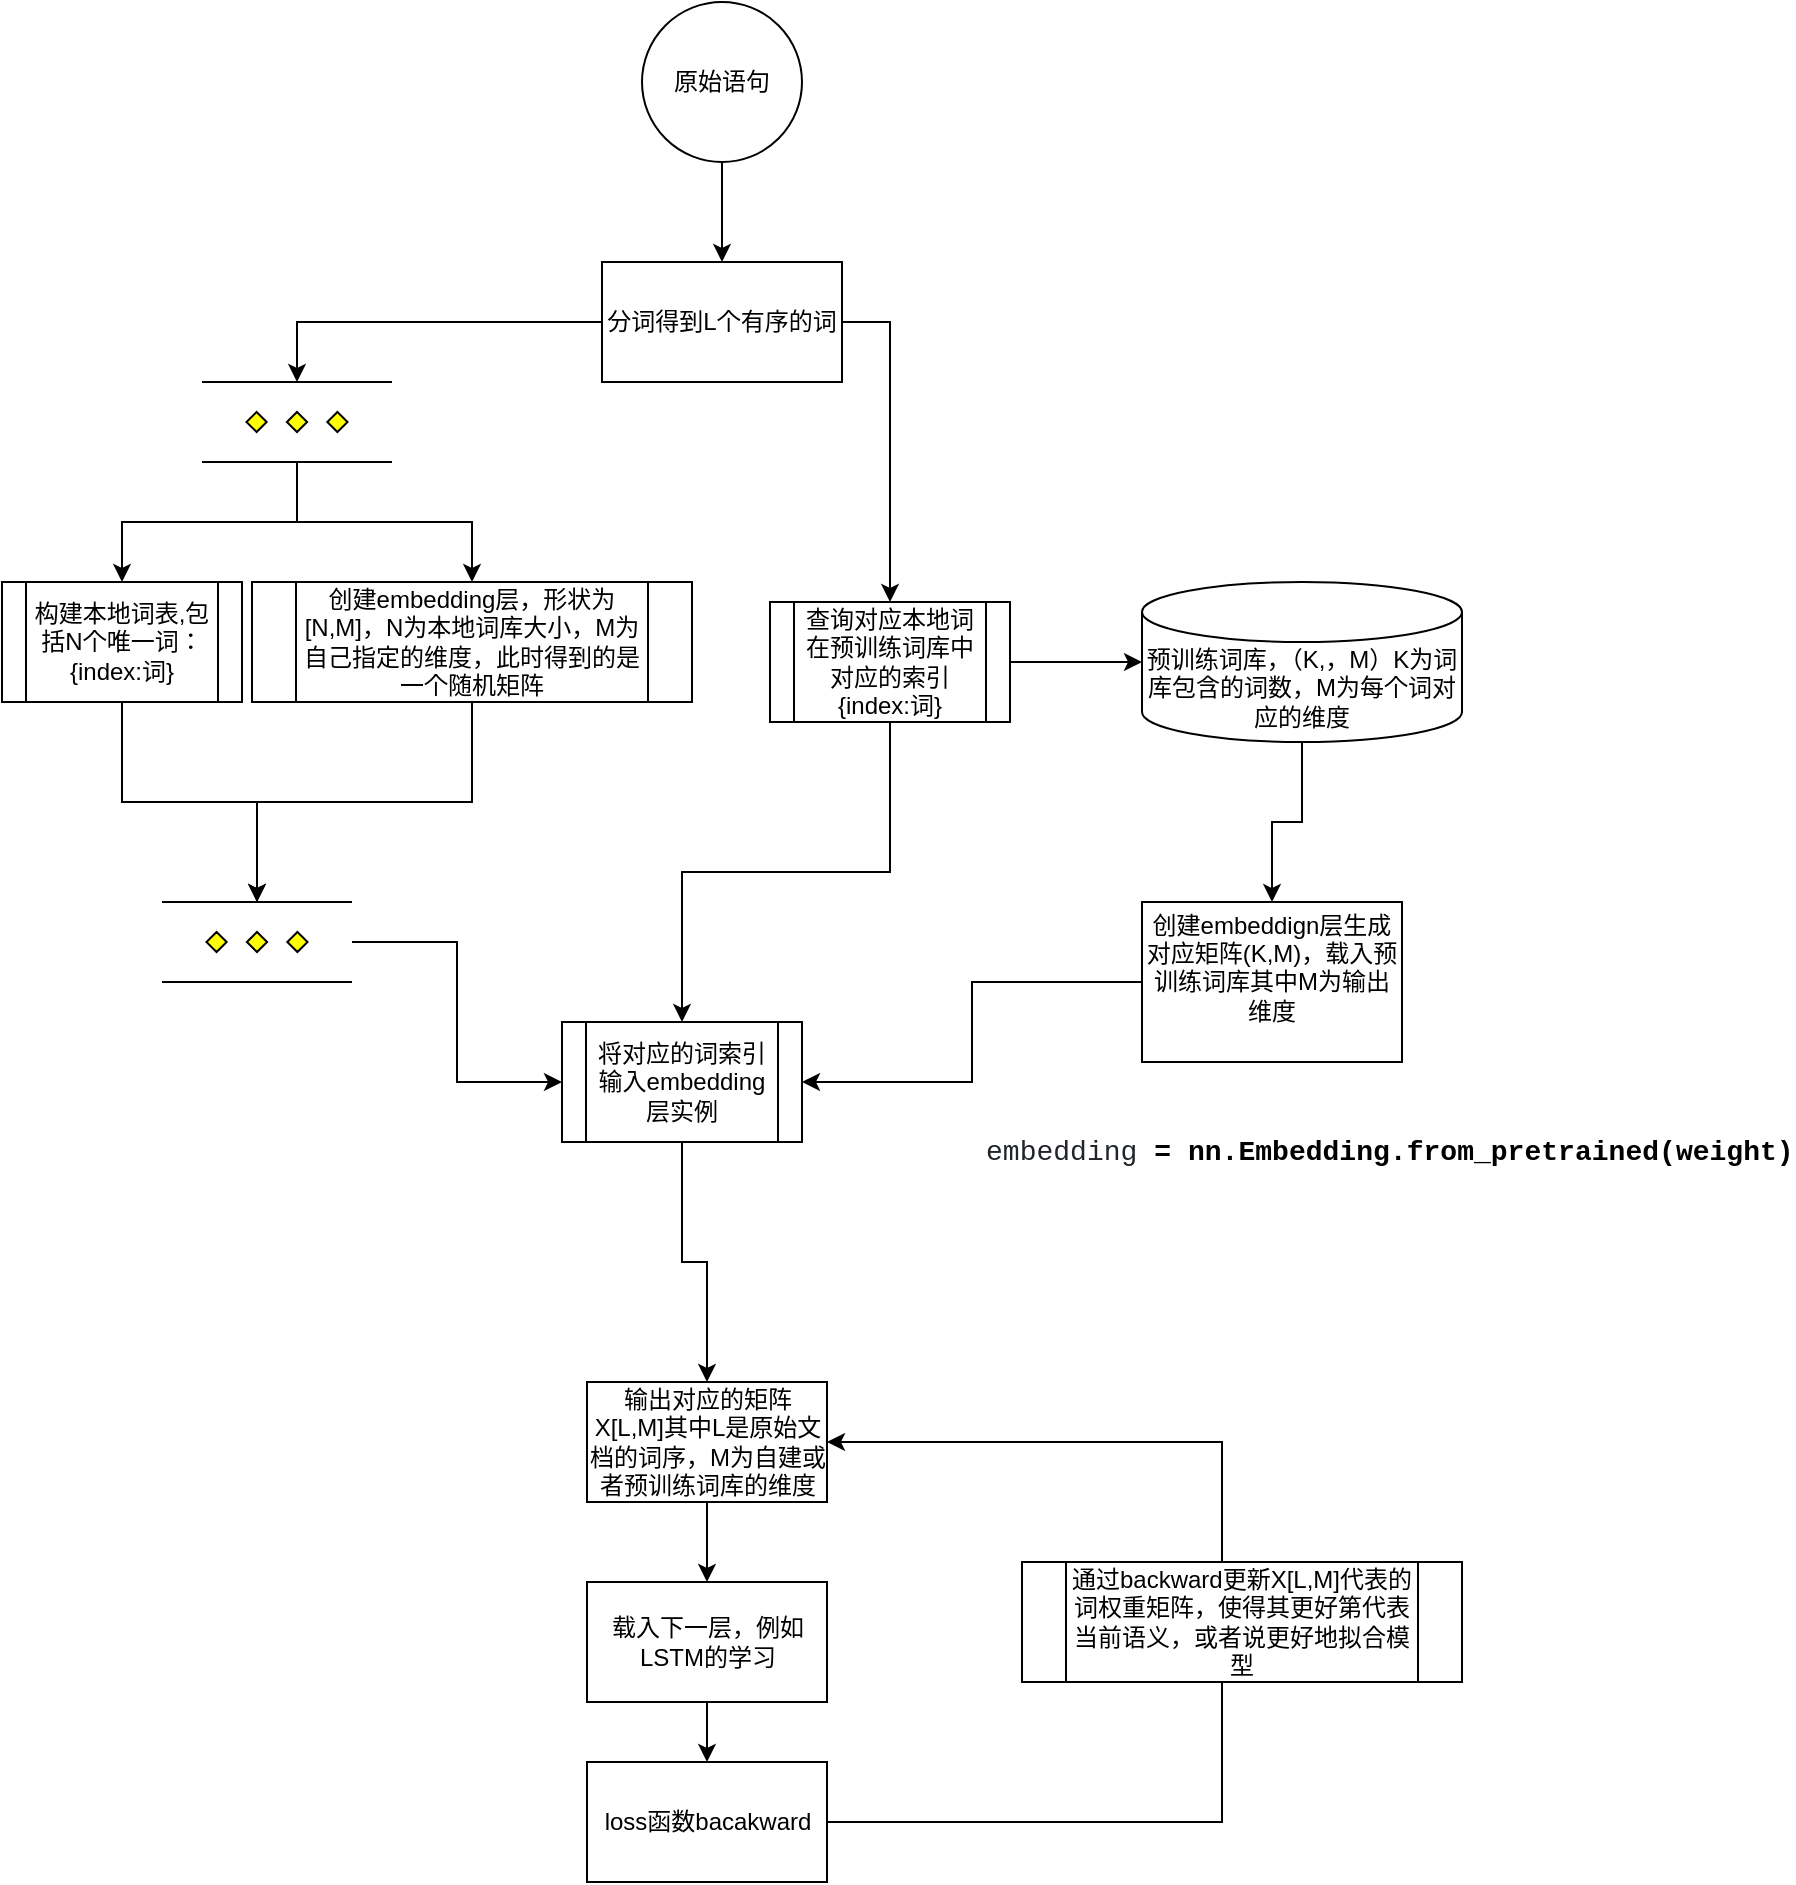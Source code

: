 <mxfile version="23.1.5" type="device">
  <diagram name="第 1 页" id="PI6dieHw3Ls8ITupRyyz">
    <mxGraphModel dx="2074" dy="2005" grid="1" gridSize="10" guides="1" tooltips="1" connect="1" arrows="1" fold="1" page="1" pageScale="1" pageWidth="827" pageHeight="1169" math="0" shadow="0">
      <root>
        <mxCell id="0" />
        <mxCell id="1" parent="0" />
        <mxCell id="3aLeghFOEpfr9LKDKRxO-3" style="edgeStyle=orthogonalEdgeStyle;rounded=0;orthogonalLoop=1;jettySize=auto;html=1;entryX=0.5;entryY=0;entryDx=0;entryDy=0;" edge="1" parent="1" source="3aLeghFOEpfr9LKDKRxO-1" target="3aLeghFOEpfr9LKDKRxO-2">
          <mxGeometry relative="1" as="geometry" />
        </mxCell>
        <mxCell id="3aLeghFOEpfr9LKDKRxO-1" value="原始语句" style="ellipse;whiteSpace=wrap;html=1;aspect=fixed;" vertex="1" parent="1">
          <mxGeometry x="350" y="-10" width="80" height="80" as="geometry" />
        </mxCell>
        <mxCell id="3aLeghFOEpfr9LKDKRxO-6" style="edgeStyle=orthogonalEdgeStyle;rounded=0;orthogonalLoop=1;jettySize=auto;html=1;entryX=0.5;entryY=0;entryDx=0;entryDy=0;entryPerimeter=0;" edge="1" parent="1" source="3aLeghFOEpfr9LKDKRxO-2" target="3aLeghFOEpfr9LKDKRxO-40">
          <mxGeometry relative="1" as="geometry">
            <mxPoint x="270" y="280" as="targetPoint" />
          </mxGeometry>
        </mxCell>
        <mxCell id="3aLeghFOEpfr9LKDKRxO-21" style="edgeStyle=orthogonalEdgeStyle;rounded=0;orthogonalLoop=1;jettySize=auto;html=1;exitX=1;exitY=0.5;exitDx=0;exitDy=0;" edge="1" parent="1" source="3aLeghFOEpfr9LKDKRxO-2" target="3aLeghFOEpfr9LKDKRxO-14">
          <mxGeometry relative="1" as="geometry" />
        </mxCell>
        <mxCell id="3aLeghFOEpfr9LKDKRxO-2" value="分词得到L个有序的词" style="rounded=0;whiteSpace=wrap;html=1;" vertex="1" parent="1">
          <mxGeometry x="330" y="120" width="120" height="60" as="geometry" />
        </mxCell>
        <mxCell id="3aLeghFOEpfr9LKDKRxO-20" style="edgeStyle=orthogonalEdgeStyle;rounded=0;orthogonalLoop=1;jettySize=auto;html=1;" edge="1" parent="1" source="3aLeghFOEpfr9LKDKRxO-9" target="3aLeghFOEpfr9LKDKRxO-18">
          <mxGeometry relative="1" as="geometry" />
        </mxCell>
        <mxCell id="3aLeghFOEpfr9LKDKRxO-9" value="创建embeddign层生成对应矩阵(K,M)，载入预训练词库其中M为输出维度&lt;div&gt;&lt;br/&gt;&lt;/div&gt;" style="rounded=0;whiteSpace=wrap;html=1;" vertex="1" parent="1">
          <mxGeometry x="600" y="440" width="130" height="80" as="geometry" />
        </mxCell>
        <mxCell id="3aLeghFOEpfr9LKDKRxO-12" value="构建本地词表,包括N个唯一词：&lt;br&gt;{index:词}" style="shape=process;whiteSpace=wrap;html=1;backgroundOutline=1;" vertex="1" parent="1">
          <mxGeometry x="30" y="280" width="120" height="60" as="geometry" />
        </mxCell>
        <mxCell id="3aLeghFOEpfr9LKDKRxO-17" style="edgeStyle=orthogonalEdgeStyle;rounded=0;orthogonalLoop=1;jettySize=auto;html=1;entryX=0.5;entryY=0;entryDx=0;entryDy=0;exitX=0.5;exitY=1;exitDx=0;exitDy=0;exitPerimeter=0;" edge="1" parent="1" source="3aLeghFOEpfr9LKDKRxO-13" target="3aLeghFOEpfr9LKDKRxO-9">
          <mxGeometry relative="1" as="geometry" />
        </mxCell>
        <mxCell id="3aLeghFOEpfr9LKDKRxO-13" value="预训练词库，（K,，M）K为词库包含的词数，M为每个词对应的维度" style="shape=cylinder3;whiteSpace=wrap;html=1;boundedLbl=1;backgroundOutline=1;size=15;" vertex="1" parent="1">
          <mxGeometry x="600" y="280" width="160" height="80" as="geometry" />
        </mxCell>
        <mxCell id="3aLeghFOEpfr9LKDKRxO-19" style="edgeStyle=orthogonalEdgeStyle;rounded=0;orthogonalLoop=1;jettySize=auto;html=1;" edge="1" parent="1" source="3aLeghFOEpfr9LKDKRxO-14" target="3aLeghFOEpfr9LKDKRxO-18">
          <mxGeometry relative="1" as="geometry" />
        </mxCell>
        <mxCell id="3aLeghFOEpfr9LKDKRxO-14" value="查询对应本地词在预训练词库中对应的索引{index:词}" style="shape=process;whiteSpace=wrap;html=1;backgroundOutline=1;" vertex="1" parent="1">
          <mxGeometry x="414" y="290" width="120" height="60" as="geometry" />
        </mxCell>
        <mxCell id="3aLeghFOEpfr9LKDKRxO-15" style="edgeStyle=orthogonalEdgeStyle;rounded=0;orthogonalLoop=1;jettySize=auto;html=1;entryX=0;entryY=0.5;entryDx=0;entryDy=0;entryPerimeter=0;" edge="1" parent="1" source="3aLeghFOEpfr9LKDKRxO-14" target="3aLeghFOEpfr9LKDKRxO-13">
          <mxGeometry relative="1" as="geometry" />
        </mxCell>
        <mxCell id="3aLeghFOEpfr9LKDKRxO-18" value="将对应的词索引输入embedding层实例" style="shape=process;whiteSpace=wrap;html=1;backgroundOutline=1;" vertex="1" parent="1">
          <mxGeometry x="310" y="500" width="120" height="60" as="geometry" />
        </mxCell>
        <mxCell id="3aLeghFOEpfr9LKDKRxO-22" value="&lt;span style=&quot;border-color: var(--border-color); font-style: normal; font-variant-ligatures: normal; font-variant-caps: normal; font-weight: 400; orphans: 2; text-indent: 0px; text-transform: none; widows: 2; word-spacing: 0px; -webkit-text-stroke-width: 0px; background-color: initial; text-decoration-thickness: initial; text-decoration-style: initial; text-decoration-color: initial; color: rgb(33, 37, 41); font-family: IBMPlexMono, SFMono-Regular, Menlo, Monaco, Consolas, &amp;quot;Liberation Mono&amp;quot;, &amp;quot;Courier New&amp;quot;, monospace; font-size: 14px; letter-spacing: 0.01px; text-align: left;&quot;&gt;embedding&lt;span&gt;&amp;nbsp;&lt;/span&gt;&lt;/span&gt;&lt;span class=&quot;o&quot; style=&quot;border-color: var(--border-color); color: rgb(0, 0, 0); font-style: normal; font-variant-ligatures: normal; font-variant-caps: normal; orphans: 2; text-indent: 0px; text-transform: none; widows: 2; word-spacing: 0px; -webkit-text-stroke-width: 0px; background-color: initial; text-decoration-thickness: initial; text-decoration-style: initial; text-decoration-color: initial; font-family: IBMPlexMono, SFMono-Regular, Menlo, Monaco, Consolas, &amp;quot;Liberation Mono&amp;quot;, &amp;quot;Courier New&amp;quot;, monospace; font-size: 14px; letter-spacing: 0.01px; text-align: left; box-sizing: border-box; font-weight: bold;&quot;&gt;=&lt;/span&gt;&lt;span style=&quot;border-color: var(--border-color); font-style: normal; font-variant-ligatures: normal; font-variant-caps: normal; font-weight: 400; orphans: 2; text-indent: 0px; text-transform: none; widows: 2; word-spacing: 0px; -webkit-text-stroke-width: 0px; background-color: initial; text-decoration-thickness: initial; text-decoration-style: initial; text-decoration-color: initial; color: rgb(33, 37, 41); font-family: IBMPlexMono, SFMono-Regular, Menlo, Monaco, Consolas, &amp;quot;Liberation Mono&amp;quot;, &amp;quot;Courier New&amp;quot;, monospace; font-size: 14px; letter-spacing: 0.01px; text-align: left;&quot;&gt;&lt;span&gt;&amp;nbsp;&lt;/span&gt;&lt;/span&gt;&lt;span class=&quot;n&quot; style=&quot;border-color: var(--border-color); color: rgb(0, 0, 0); font-style: normal; font-variant-ligatures: normal; font-variant-caps: normal; orphans: 2; text-indent: 0px; text-transform: none; widows: 2; word-spacing: 0px; -webkit-text-stroke-width: 0px; background-color: initial; text-decoration-thickness: initial; text-decoration-style: initial; text-decoration-color: initial; font-family: IBMPlexMono, SFMono-Regular, Menlo, Monaco, Consolas, &amp;quot;Liberation Mono&amp;quot;, &amp;quot;Courier New&amp;quot;, monospace; font-size: 14px; letter-spacing: 0.01px; text-align: left; box-sizing: border-box; font-weight: bold;&quot;&gt;nn&lt;/span&gt;&lt;span class=&quot;o&quot; style=&quot;border-color: var(--border-color); color: rgb(0, 0, 0); font-style: normal; font-variant-ligatures: normal; font-variant-caps: normal; orphans: 2; text-indent: 0px; text-transform: none; widows: 2; word-spacing: 0px; -webkit-text-stroke-width: 0px; background-color: initial; text-decoration-thickness: initial; text-decoration-style: initial; text-decoration-color: initial; font-family: IBMPlexMono, SFMono-Regular, Menlo, Monaco, Consolas, &amp;quot;Liberation Mono&amp;quot;, &amp;quot;Courier New&amp;quot;, monospace; font-size: 14px; letter-spacing: 0.01px; text-align: left; box-sizing: border-box; font-weight: bold;&quot;&gt;.&lt;/span&gt;&lt;span class=&quot;n&quot; style=&quot;border-color: var(--border-color); color: rgb(0, 0, 0); font-style: normal; font-variant-ligatures: normal; font-variant-caps: normal; orphans: 2; text-indent: 0px; text-transform: none; widows: 2; word-spacing: 0px; -webkit-text-stroke-width: 0px; background-color: initial; text-decoration-thickness: initial; text-decoration-style: initial; text-decoration-color: initial; font-family: IBMPlexMono, SFMono-Regular, Menlo, Monaco, Consolas, &amp;quot;Liberation Mono&amp;quot;, &amp;quot;Courier New&amp;quot;, monospace; font-size: 14px; letter-spacing: 0.01px; text-align: left; box-sizing: border-box; font-weight: bold;&quot;&gt;Embedding&lt;/span&gt;&lt;span class=&quot;o&quot; style=&quot;border-color: var(--border-color); color: rgb(0, 0, 0); font-style: normal; font-variant-ligatures: normal; font-variant-caps: normal; orphans: 2; text-indent: 0px; text-transform: none; widows: 2; word-spacing: 0px; -webkit-text-stroke-width: 0px; background-color: initial; text-decoration-thickness: initial; text-decoration-style: initial; text-decoration-color: initial; font-family: IBMPlexMono, SFMono-Regular, Menlo, Monaco, Consolas, &amp;quot;Liberation Mono&amp;quot;, &amp;quot;Courier New&amp;quot;, monospace; font-size: 14px; letter-spacing: 0.01px; text-align: left; box-sizing: border-box; font-weight: bold;&quot;&gt;.&lt;/span&gt;&lt;span class=&quot;n&quot; style=&quot;border-color: var(--border-color); color: rgb(0, 0, 0); font-style: normal; font-variant-ligatures: normal; font-variant-caps: normal; orphans: 2; text-indent: 0px; text-transform: none; widows: 2; word-spacing: 0px; -webkit-text-stroke-width: 0px; background-color: initial; text-decoration-thickness: initial; text-decoration-style: initial; text-decoration-color: initial; font-family: IBMPlexMono, SFMono-Regular, Menlo, Monaco, Consolas, &amp;quot;Liberation Mono&amp;quot;, &amp;quot;Courier New&amp;quot;, monospace; font-size: 14px; letter-spacing: 0.01px; text-align: left; box-sizing: border-box; font-weight: bold;&quot;&gt;from_pretrained&lt;/span&gt;&lt;span class=&quot;p&quot; style=&quot;border-color: var(--border-color); color: rgb(0, 0, 0); font-style: normal; font-variant-ligatures: normal; font-variant-caps: normal; orphans: 2; text-indent: 0px; text-transform: none; widows: 2; word-spacing: 0px; -webkit-text-stroke-width: 0px; background-color: initial; text-decoration-thickness: initial; text-decoration-style: initial; text-decoration-color: initial; font-family: IBMPlexMono, SFMono-Regular, Menlo, Monaco, Consolas, &amp;quot;Liberation Mono&amp;quot;, &amp;quot;Courier New&amp;quot;, monospace; font-size: 14px; letter-spacing: 0.01px; text-align: left; box-sizing: border-box; font-weight: bold;&quot;&gt;(&lt;/span&gt;&lt;span class=&quot;n&quot; style=&quot;border-color: var(--border-color); color: rgb(0, 0, 0); font-style: normal; font-variant-ligatures: normal; font-variant-caps: normal; orphans: 2; text-indent: 0px; text-transform: none; widows: 2; word-spacing: 0px; -webkit-text-stroke-width: 0px; background-color: initial; text-decoration-thickness: initial; text-decoration-style: initial; text-decoration-color: initial; font-family: IBMPlexMono, SFMono-Regular, Menlo, Monaco, Consolas, &amp;quot;Liberation Mono&amp;quot;, &amp;quot;Courier New&amp;quot;, monospace; font-size: 14px; letter-spacing: 0.01px; text-align: left; box-sizing: border-box; font-weight: bold;&quot;&gt;weight&lt;/span&gt;&lt;span class=&quot;p&quot; style=&quot;border-color: var(--border-color); color: rgb(0, 0, 0); font-style: normal; font-variant-ligatures: normal; font-variant-caps: normal; orphans: 2; text-indent: 0px; text-transform: none; widows: 2; word-spacing: 0px; -webkit-text-stroke-width: 0px; background-color: initial; text-decoration-thickness: initial; text-decoration-style: initial; text-decoration-color: initial; font-family: IBMPlexMono, SFMono-Regular, Menlo, Monaco, Consolas, &amp;quot;Liberation Mono&amp;quot;, &amp;quot;Courier New&amp;quot;, monospace; font-size: 14px; letter-spacing: 0.01px; text-align: left; box-sizing: border-box; font-weight: bold;&quot;&gt;)&lt;/span&gt;" style="text;whiteSpace=wrap;html=1;" vertex="1" parent="1">
          <mxGeometry x="520" y="550" width="400" height="40" as="geometry" />
        </mxCell>
        <mxCell id="3aLeghFOEpfr9LKDKRxO-32" style="edgeStyle=orthogonalEdgeStyle;rounded=0;orthogonalLoop=1;jettySize=auto;html=1;entryX=0.5;entryY=0;entryDx=0;entryDy=0;" edge="1" parent="1" source="3aLeghFOEpfr9LKDKRxO-24" target="3aLeghFOEpfr9LKDKRxO-28">
          <mxGeometry relative="1" as="geometry" />
        </mxCell>
        <mxCell id="3aLeghFOEpfr9LKDKRxO-24" value="输出对应的矩阵X[L,M]其中L是原始文档的词序，M为自建或者预训练词库的维度" style="rounded=0;whiteSpace=wrap;html=1;" vertex="1" parent="1">
          <mxGeometry x="322.5" y="680" width="120" height="60" as="geometry" />
        </mxCell>
        <mxCell id="3aLeghFOEpfr9LKDKRxO-27" style="edgeStyle=orthogonalEdgeStyle;rounded=0;orthogonalLoop=1;jettySize=auto;html=1;entryX=0.5;entryY=0;entryDx=0;entryDy=0;" edge="1" parent="1" source="3aLeghFOEpfr9LKDKRxO-18" target="3aLeghFOEpfr9LKDKRxO-24">
          <mxGeometry relative="1" as="geometry">
            <mxPoint x="382.5" y="630" as="sourcePoint" />
          </mxGeometry>
        </mxCell>
        <mxCell id="3aLeghFOEpfr9LKDKRxO-33" style="edgeStyle=orthogonalEdgeStyle;rounded=0;orthogonalLoop=1;jettySize=auto;html=1;entryX=0.5;entryY=0;entryDx=0;entryDy=0;" edge="1" parent="1" source="3aLeghFOEpfr9LKDKRxO-28" target="3aLeghFOEpfr9LKDKRxO-29">
          <mxGeometry relative="1" as="geometry" />
        </mxCell>
        <mxCell id="3aLeghFOEpfr9LKDKRxO-28" value="载入下一层，例如LSTM的学习" style="rounded=0;whiteSpace=wrap;html=1;" vertex="1" parent="1">
          <mxGeometry x="322.5" y="780" width="120" height="60" as="geometry" />
        </mxCell>
        <mxCell id="3aLeghFOEpfr9LKDKRxO-30" style="edgeStyle=orthogonalEdgeStyle;rounded=0;orthogonalLoop=1;jettySize=auto;html=1;entryX=1;entryY=0.5;entryDx=0;entryDy=0;" edge="1" parent="1" source="3aLeghFOEpfr9LKDKRxO-29" target="3aLeghFOEpfr9LKDKRxO-24">
          <mxGeometry relative="1" as="geometry">
            <Array as="points">
              <mxPoint x="640" y="900" />
              <mxPoint x="640" y="710" />
            </Array>
          </mxGeometry>
        </mxCell>
        <mxCell id="3aLeghFOEpfr9LKDKRxO-29" value="loss函数bacakward" style="rounded=0;whiteSpace=wrap;html=1;" vertex="1" parent="1">
          <mxGeometry x="322.5" y="870" width="120" height="60" as="geometry" />
        </mxCell>
        <mxCell id="3aLeghFOEpfr9LKDKRxO-31" value="通过backward更新X[L,M]代表的词权重矩阵，使得其更好第代表当前语义，或者说更好地拟合模型" style="shape=process;whiteSpace=wrap;html=1;backgroundOutline=1;" vertex="1" parent="1">
          <mxGeometry x="540" y="770" width="220" height="60" as="geometry" />
        </mxCell>
        <mxCell id="3aLeghFOEpfr9LKDKRxO-34" value="创建embedding层，形状为[N,M]，N为本地词库大小，M为自己指定的维度，此时得到的是一个随机矩阵" style="shape=process;whiteSpace=wrap;html=1;backgroundOutline=1;" vertex="1" parent="1">
          <mxGeometry x="155" y="280" width="220" height="60" as="geometry" />
        </mxCell>
        <mxCell id="3aLeghFOEpfr9LKDKRxO-41" style="edgeStyle=orthogonalEdgeStyle;rounded=0;orthogonalLoop=1;jettySize=auto;html=1;entryX=0.5;entryY=0;entryDx=0;entryDy=0;" edge="1" parent="1" source="3aLeghFOEpfr9LKDKRxO-40" target="3aLeghFOEpfr9LKDKRxO-12">
          <mxGeometry relative="1" as="geometry" />
        </mxCell>
        <mxCell id="3aLeghFOEpfr9LKDKRxO-42" style="edgeStyle=orthogonalEdgeStyle;rounded=0;orthogonalLoop=1;jettySize=auto;html=1;" edge="1" parent="1" source="3aLeghFOEpfr9LKDKRxO-40" target="3aLeghFOEpfr9LKDKRxO-34">
          <mxGeometry relative="1" as="geometry" />
        </mxCell>
        <mxCell id="3aLeghFOEpfr9LKDKRxO-40" value="" style="verticalLabelPosition=bottom;verticalAlign=top;html=1;shape=mxgraph.flowchart.parallel_mode;pointerEvents=1" vertex="1" parent="1">
          <mxGeometry x="130" y="180" width="95" height="40" as="geometry" />
        </mxCell>
        <mxCell id="3aLeghFOEpfr9LKDKRxO-46" style="edgeStyle=orthogonalEdgeStyle;rounded=0;orthogonalLoop=1;jettySize=auto;html=1;entryX=0;entryY=0.5;entryDx=0;entryDy=0;" edge="1" parent="1" source="3aLeghFOEpfr9LKDKRxO-43" target="3aLeghFOEpfr9LKDKRxO-18">
          <mxGeometry relative="1" as="geometry" />
        </mxCell>
        <mxCell id="3aLeghFOEpfr9LKDKRxO-43" value="" style="verticalLabelPosition=bottom;verticalAlign=top;html=1;shape=mxgraph.flowchart.parallel_mode;pointerEvents=1" vertex="1" parent="1">
          <mxGeometry x="110" y="440" width="95" height="40" as="geometry" />
        </mxCell>
        <mxCell id="3aLeghFOEpfr9LKDKRxO-44" style="edgeStyle=orthogonalEdgeStyle;rounded=0;orthogonalLoop=1;jettySize=auto;html=1;entryX=0.5;entryY=0;entryDx=0;entryDy=0;entryPerimeter=0;" edge="1" parent="1" source="3aLeghFOEpfr9LKDKRxO-12" target="3aLeghFOEpfr9LKDKRxO-43">
          <mxGeometry relative="1" as="geometry" />
        </mxCell>
        <mxCell id="3aLeghFOEpfr9LKDKRxO-45" style="edgeStyle=orthogonalEdgeStyle;rounded=0;orthogonalLoop=1;jettySize=auto;html=1;entryX=0.5;entryY=0;entryDx=0;entryDy=0;entryPerimeter=0;" edge="1" parent="1" source="3aLeghFOEpfr9LKDKRxO-34" target="3aLeghFOEpfr9LKDKRxO-43">
          <mxGeometry relative="1" as="geometry" />
        </mxCell>
      </root>
    </mxGraphModel>
  </diagram>
</mxfile>
